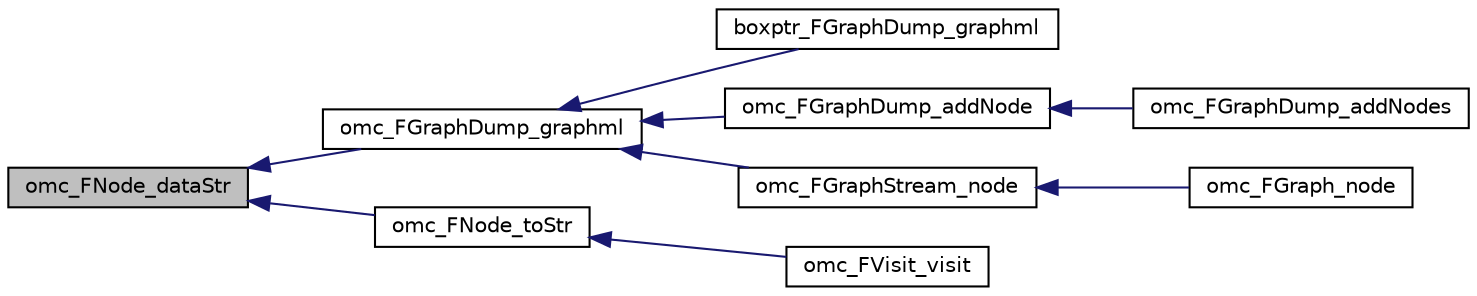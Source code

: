 digraph "omc_FNode_dataStr"
{
  edge [fontname="Helvetica",fontsize="10",labelfontname="Helvetica",labelfontsize="10"];
  node [fontname="Helvetica",fontsize="10",shape=record];
  rankdir="LR";
  Node3640 [label="omc_FNode_dataStr",height=0.2,width=0.4,color="black", fillcolor="grey75", style="filled", fontcolor="black"];
  Node3640 -> Node3641 [dir="back",color="midnightblue",fontsize="10",style="solid",fontname="Helvetica"];
  Node3641 [label="omc_FGraphDump_graphml",height=0.2,width=0.4,color="black", fillcolor="white", style="filled",URL="$d3/de2/_f_graph_dump_8h.html#a93cb294316b48ec16dca310d57e6ce25"];
  Node3641 -> Node3642 [dir="back",color="midnightblue",fontsize="10",style="solid",fontname="Helvetica"];
  Node3642 [label="boxptr_FGraphDump_graphml",height=0.2,width=0.4,color="black", fillcolor="white", style="filled",URL="$d3/de2/_f_graph_dump_8h.html#a33865468a1cb4f4b48f4bd230eddeecf"];
  Node3641 -> Node3643 [dir="back",color="midnightblue",fontsize="10",style="solid",fontname="Helvetica"];
  Node3643 [label="omc_FGraphDump_addNode",height=0.2,width=0.4,color="black", fillcolor="white", style="filled",URL="$de/d20/_f_graph_dump_8c.html#ad8b949d728dfa62a98e053c5ff4b45a7"];
  Node3643 -> Node3644 [dir="back",color="midnightblue",fontsize="10",style="solid",fontname="Helvetica"];
  Node3644 [label="omc_FGraphDump_addNodes",height=0.2,width=0.4,color="black", fillcolor="white", style="filled",URL="$de/d20/_f_graph_dump_8c.html#a5426ea7a0aa718c1662f1b24b692e3a7"];
  Node3641 -> Node3645 [dir="back",color="midnightblue",fontsize="10",style="solid",fontname="Helvetica"];
  Node3645 [label="omc_FGraphStream_node",height=0.2,width=0.4,color="black", fillcolor="white", style="filled",URL="$db/dd1/_f_graph_stream_8h.html#a48aaa735e8c02fbc244bca5972a51c36"];
  Node3645 -> Node3646 [dir="back",color="midnightblue",fontsize="10",style="solid",fontname="Helvetica"];
  Node3646 [label="omc_FGraph_node",height=0.2,width=0.4,color="black", fillcolor="white", style="filled",URL="$d7/dfb/_f_graph_8h.html#aaf19e2de5e36e29eb5b9d44a6fde24b4"];
  Node3640 -> Node3647 [dir="back",color="midnightblue",fontsize="10",style="solid",fontname="Helvetica"];
  Node3647 [label="omc_FNode_toStr",height=0.2,width=0.4,color="black", fillcolor="white", style="filled",URL="$d6/d9d/_f_node_8h.html#a684242af85086293047f84c0d5f1f1e0"];
  Node3647 -> Node3648 [dir="back",color="midnightblue",fontsize="10",style="solid",fontname="Helvetica"];
  Node3648 [label="omc_FVisit_visit",height=0.2,width=0.4,color="black", fillcolor="white", style="filled",URL="$d0/dbc/_f_visit_8h.html#a841ffa790d7ecca84b5ce7d7f0e7b093"];
}
